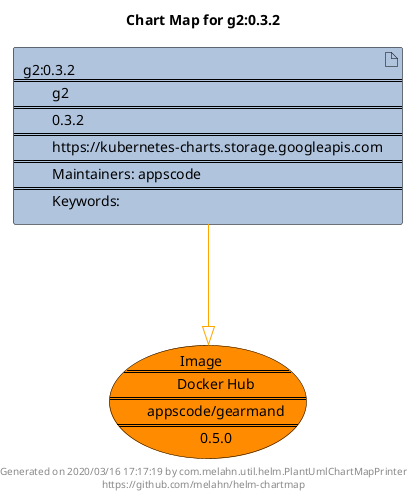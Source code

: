 @startuml
skinparam linetype ortho
skinparam backgroundColor white
skinparam usecaseBorderColor black
skinparam usecaseArrowColor LightSlateGray
skinparam artifactBorderColor black
skinparam artifactArrowColor LightSlateGray

title Chart Map for g2:0.3.2

'There is one referenced Helm Chart
artifact "g2:0.3.2\n====\n\tg2\n====\n\t0.3.2\n====\n\thttps://kubernetes-charts.storage.googleapis.com\n====\n\tMaintainers: appscode\n====\n\tKeywords: " as g2_0_3_2 #LightSteelBlue

'There is one referenced Docker Image
usecase "Image\n====\n\tDocker Hub\n====\n\tappscode/gearmand\n====\n\t0.5.0" as appscode_gearmand_0_5_0 #Darkorange

'Chart Dependencies
g2_0_3_2--[#orange]-|>appscode_gearmand_0_5_0

center footer Generated on 2020/03/16 17:17:19 by com.melahn.util.helm.PlantUmlChartMapPrinter\nhttps://github.com/melahn/helm-chartmap
@enduml

